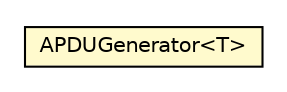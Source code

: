 #!/usr/local/bin/dot
#
# Class diagram 
# Generated by UMLGraph version R5_6-24-gf6e263 (http://www.umlgraph.org/)
#

digraph G {
	edge [fontname="Helvetica",fontsize=10,labelfontname="Helvetica",labelfontsize=10];
	node [fontname="Helvetica",fontsize=10,shape=plaintext];
	nodesep=0.25;
	ranksep=0.5;
	// org.universAAL.lddi.lib.ieeex73std.manager.apdu.APDUGenerator<T>
	c1513128 [label=<<table title="org.universAAL.lddi.lib.ieeex73std.manager.apdu.APDUGenerator" border="0" cellborder="1" cellspacing="0" cellpadding="2" port="p" bgcolor="lemonChiffon" href="./APDUGenerator.html">
		<tr><td><table border="0" cellspacing="0" cellpadding="1">
<tr><td align="center" balign="center"> APDUGenerator&lt;T&gt; </td></tr>
		</table></td></tr>
		</table>>, URL="./APDUGenerator.html", fontname="Helvetica", fontcolor="black", fontsize=10.0];
}

